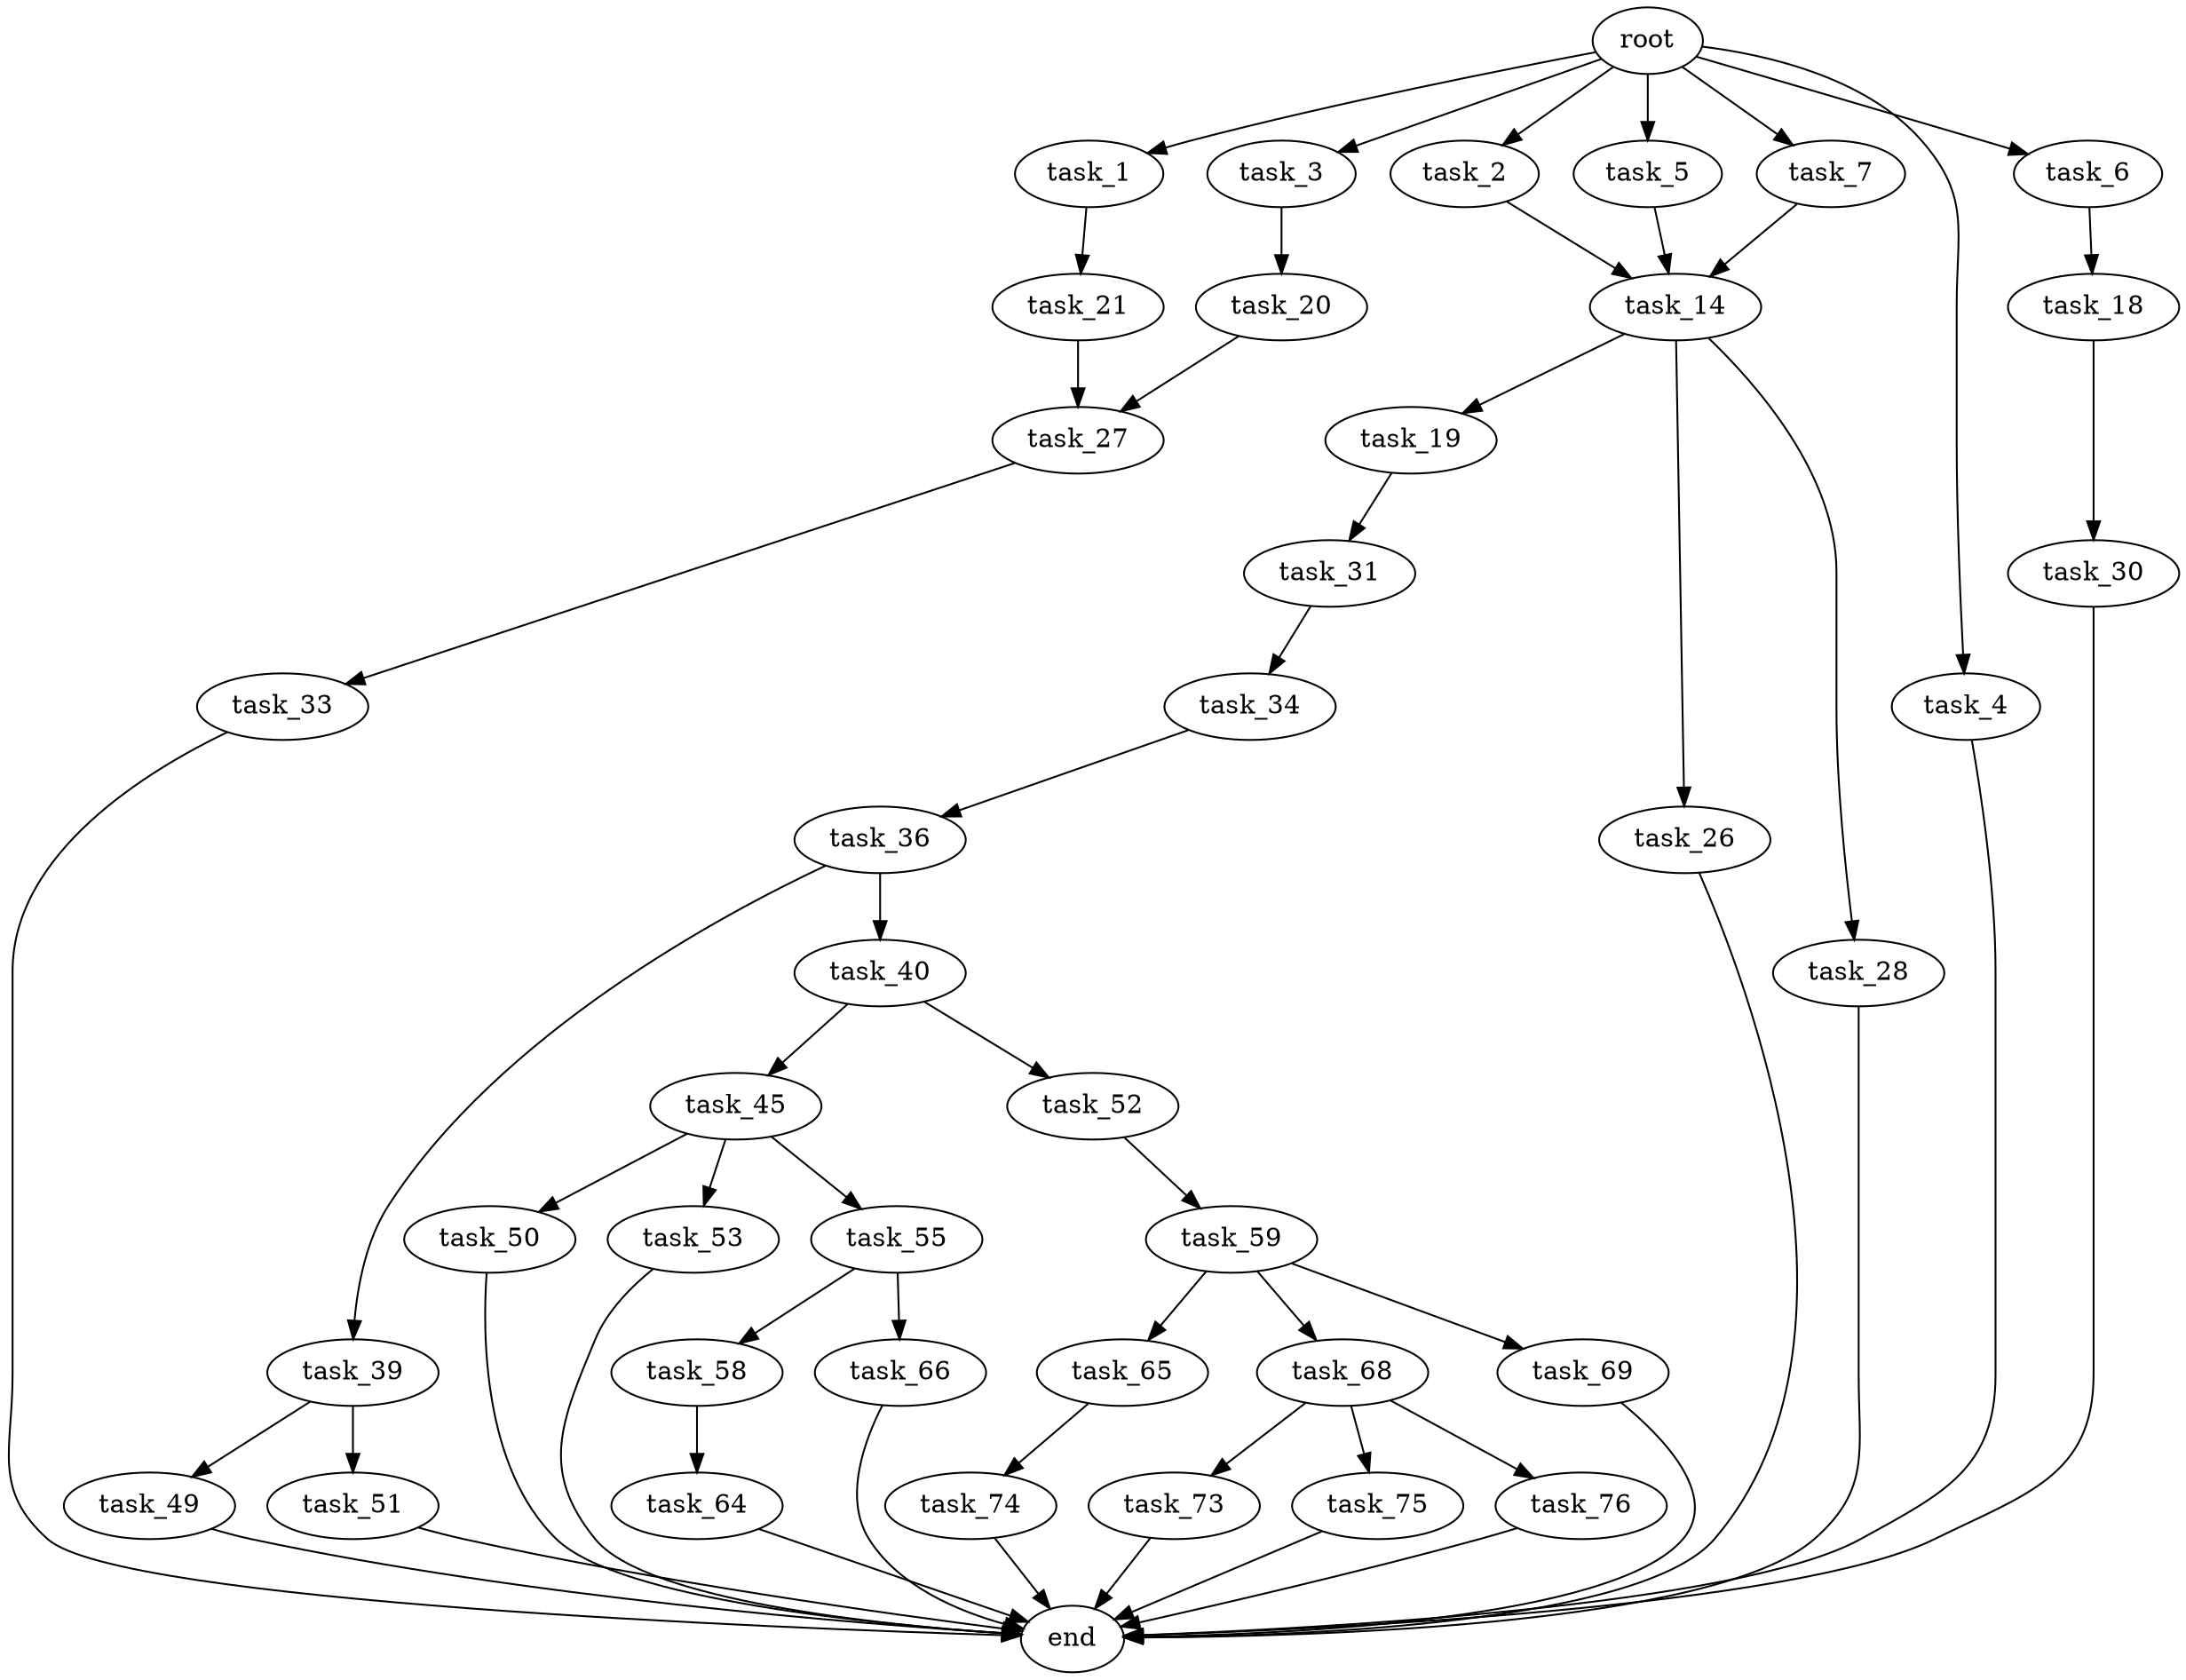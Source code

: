 digraph G {
  root [size="0.000000"];
  task_1 [size="3149863271.000000"];
  task_2 [size="134217728000.000000"];
  task_3 [size="16786675974.000000"];
  task_4 [size="362164702005.000000"];
  task_5 [size="68719476736.000000"];
  task_6 [size="7616744321.000000"];
  task_7 [size="32505540236.000000"];
  task_14 [size="188684435780.000000"];
  task_18 [size="206537765441.000000"];
  task_19 [size="666447340506.000000"];
  task_20 [size="28991029248.000000"];
  task_21 [size="8589934592.000000"];
  task_26 [size="597972634083.000000"];
  task_27 [size="141477144868.000000"];
  task_28 [size="231928233984.000000"];
  task_30 [size="13946606274.000000"];
  task_31 [size="134217728000.000000"];
  task_33 [size="2986036445.000000"];
  task_34 [size="28991029248.000000"];
  task_36 [size="14309216585.000000"];
  task_39 [size="14906492346.000000"];
  task_40 [size="2999650013.000000"];
  task_45 [size="86835817873.000000"];
  task_49 [size="368293445632.000000"];
  task_50 [size="50546643213.000000"];
  task_51 [size="11899696244.000000"];
  task_52 [size="1561416763.000000"];
  task_53 [size="231928233984.000000"];
  task_55 [size="195073947621.000000"];
  task_58 [size="312286001835.000000"];
  task_59 [size="549755813888.000000"];
  task_64 [size="1581048884.000000"];
  task_65 [size="28991029248.000000"];
  task_66 [size="7799889868.000000"];
  task_68 [size="549755813888.000000"];
  task_69 [size="1073741824000.000000"];
  task_73 [size="34427351407.000000"];
  task_74 [size="20919370855.000000"];
  task_75 [size="28777416267.000000"];
  task_76 [size="8589934592.000000"];
  end [size="0.000000"];

  root -> task_1 [size="1.000000"];
  root -> task_2 [size="1.000000"];
  root -> task_3 [size="1.000000"];
  root -> task_4 [size="1.000000"];
  root -> task_5 [size="1.000000"];
  root -> task_6 [size="1.000000"];
  root -> task_7 [size="1.000000"];
  task_1 -> task_21 [size="134217728.000000"];
  task_2 -> task_14 [size="209715200.000000"];
  task_3 -> task_20 [size="301989888.000000"];
  task_4 -> end [size="1.000000"];
  task_5 -> task_14 [size="134217728.000000"];
  task_6 -> task_18 [size="134217728.000000"];
  task_7 -> task_14 [size="536870912.000000"];
  task_14 -> task_19 [size="209715200.000000"];
  task_14 -> task_26 [size="209715200.000000"];
  task_14 -> task_28 [size="209715200.000000"];
  task_18 -> task_30 [size="209715200.000000"];
  task_19 -> task_31 [size="679477248.000000"];
  task_20 -> task_27 [size="75497472.000000"];
  task_21 -> task_27 [size="33554432.000000"];
  task_26 -> end [size="1.000000"];
  task_27 -> task_33 [size="209715200.000000"];
  task_28 -> end [size="1.000000"];
  task_30 -> end [size="1.000000"];
  task_31 -> task_34 [size="209715200.000000"];
  task_33 -> end [size="1.000000"];
  task_34 -> task_36 [size="75497472.000000"];
  task_36 -> task_39 [size="411041792.000000"];
  task_36 -> task_40 [size="411041792.000000"];
  task_39 -> task_49 [size="838860800.000000"];
  task_39 -> task_51 [size="838860800.000000"];
  task_40 -> task_45 [size="301989888.000000"];
  task_40 -> task_52 [size="301989888.000000"];
  task_45 -> task_50 [size="134217728.000000"];
  task_45 -> task_53 [size="134217728.000000"];
  task_45 -> task_55 [size="134217728.000000"];
  task_49 -> end [size="1.000000"];
  task_50 -> end [size="1.000000"];
  task_51 -> end [size="1.000000"];
  task_52 -> task_59 [size="33554432.000000"];
  task_53 -> end [size="1.000000"];
  task_55 -> task_58 [size="134217728.000000"];
  task_55 -> task_66 [size="134217728.000000"];
  task_58 -> task_64 [size="838860800.000000"];
  task_59 -> task_65 [size="536870912.000000"];
  task_59 -> task_68 [size="536870912.000000"];
  task_59 -> task_69 [size="536870912.000000"];
  task_64 -> end [size="1.000000"];
  task_65 -> task_74 [size="75497472.000000"];
  task_66 -> end [size="1.000000"];
  task_68 -> task_73 [size="536870912.000000"];
  task_68 -> task_75 [size="536870912.000000"];
  task_68 -> task_76 [size="536870912.000000"];
  task_69 -> end [size="1.000000"];
  task_73 -> end [size="1.000000"];
  task_74 -> end [size="1.000000"];
  task_75 -> end [size="1.000000"];
  task_76 -> end [size="1.000000"];
}
